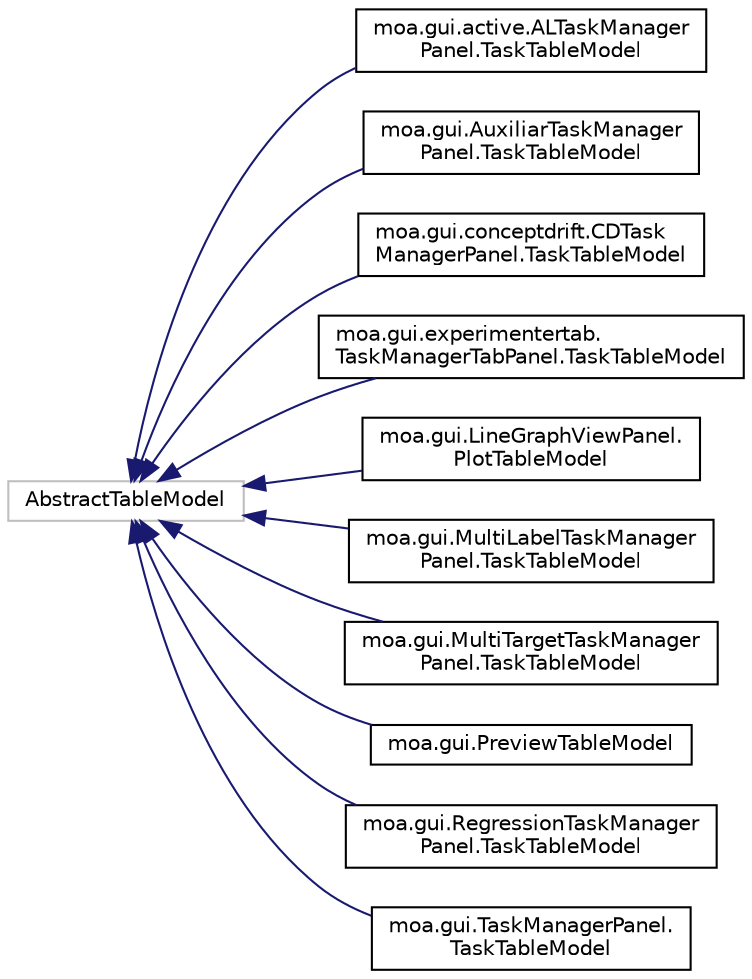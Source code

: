 digraph "Graphical Class Hierarchy"
{
 // LATEX_PDF_SIZE
  edge [fontname="Helvetica",fontsize="10",labelfontname="Helvetica",labelfontsize="10"];
  node [fontname="Helvetica",fontsize="10",shape=record];
  rankdir="LR";
  Node1039 [label="AbstractTableModel",height=0.2,width=0.4,color="grey75", fillcolor="white", style="filled",tooltip=" "];
  Node1039 -> Node0 [dir="back",color="midnightblue",fontsize="10",style="solid",fontname="Helvetica"];
  Node0 [label="moa.gui.active.ALTaskManager\lPanel.TaskTableModel",height=0.2,width=0.4,color="black", fillcolor="white", style="filled",URL="$classmoa_1_1gui_1_1active_1_1_a_l_task_manager_panel_1_1_task_table_model.html",tooltip=" "];
  Node1039 -> Node1041 [dir="back",color="midnightblue",fontsize="10",style="solid",fontname="Helvetica"];
  Node1041 [label="moa.gui.AuxiliarTaskManager\lPanel.TaskTableModel",height=0.2,width=0.4,color="black", fillcolor="white", style="filled",URL="$classmoa_1_1gui_1_1_auxiliar_task_manager_panel_1_1_task_table_model.html",tooltip=" "];
  Node1039 -> Node1042 [dir="back",color="midnightblue",fontsize="10",style="solid",fontname="Helvetica"];
  Node1042 [label="moa.gui.conceptdrift.CDTask\lManagerPanel.TaskTableModel",height=0.2,width=0.4,color="black", fillcolor="white", style="filled",URL="$classmoa_1_1gui_1_1conceptdrift_1_1_c_d_task_manager_panel_1_1_task_table_model.html",tooltip=" "];
  Node1039 -> Node1043 [dir="back",color="midnightblue",fontsize="10",style="solid",fontname="Helvetica"];
  Node1043 [label="moa.gui.experimentertab.\lTaskManagerTabPanel.TaskTableModel",height=0.2,width=0.4,color="black", fillcolor="white", style="filled",URL="$classmoa_1_1gui_1_1experimentertab_1_1_task_manager_tab_panel_1_1_task_table_model.html",tooltip=" "];
  Node1039 -> Node1044 [dir="back",color="midnightblue",fontsize="10",style="solid",fontname="Helvetica"];
  Node1044 [label="moa.gui.LineGraphViewPanel.\lPlotTableModel",height=0.2,width=0.4,color="black", fillcolor="white", style="filled",URL="$classmoa_1_1gui_1_1_line_graph_view_panel_1_1_plot_table_model.html",tooltip=" "];
  Node1039 -> Node1045 [dir="back",color="midnightblue",fontsize="10",style="solid",fontname="Helvetica"];
  Node1045 [label="moa.gui.MultiLabelTaskManager\lPanel.TaskTableModel",height=0.2,width=0.4,color="black", fillcolor="white", style="filled",URL="$classmoa_1_1gui_1_1_multi_label_task_manager_panel_1_1_task_table_model.html",tooltip=" "];
  Node1039 -> Node1046 [dir="back",color="midnightblue",fontsize="10",style="solid",fontname="Helvetica"];
  Node1046 [label="moa.gui.MultiTargetTaskManager\lPanel.TaskTableModel",height=0.2,width=0.4,color="black", fillcolor="white", style="filled",URL="$classmoa_1_1gui_1_1_multi_target_task_manager_panel_1_1_task_table_model.html",tooltip=" "];
  Node1039 -> Node1047 [dir="back",color="midnightblue",fontsize="10",style="solid",fontname="Helvetica"];
  Node1047 [label="moa.gui.PreviewTableModel",height=0.2,width=0.4,color="black", fillcolor="white", style="filled",URL="$classmoa_1_1gui_1_1_preview_table_model.html",tooltip=" "];
  Node1039 -> Node1048 [dir="back",color="midnightblue",fontsize="10",style="solid",fontname="Helvetica"];
  Node1048 [label="moa.gui.RegressionTaskManager\lPanel.TaskTableModel",height=0.2,width=0.4,color="black", fillcolor="white", style="filled",URL="$classmoa_1_1gui_1_1_regression_task_manager_panel_1_1_task_table_model.html",tooltip=" "];
  Node1039 -> Node1049 [dir="back",color="midnightblue",fontsize="10",style="solid",fontname="Helvetica"];
  Node1049 [label="moa.gui.TaskManagerPanel.\lTaskTableModel",height=0.2,width=0.4,color="black", fillcolor="white", style="filled",URL="$classmoa_1_1gui_1_1_task_manager_panel_1_1_task_table_model.html",tooltip=" "];
}
